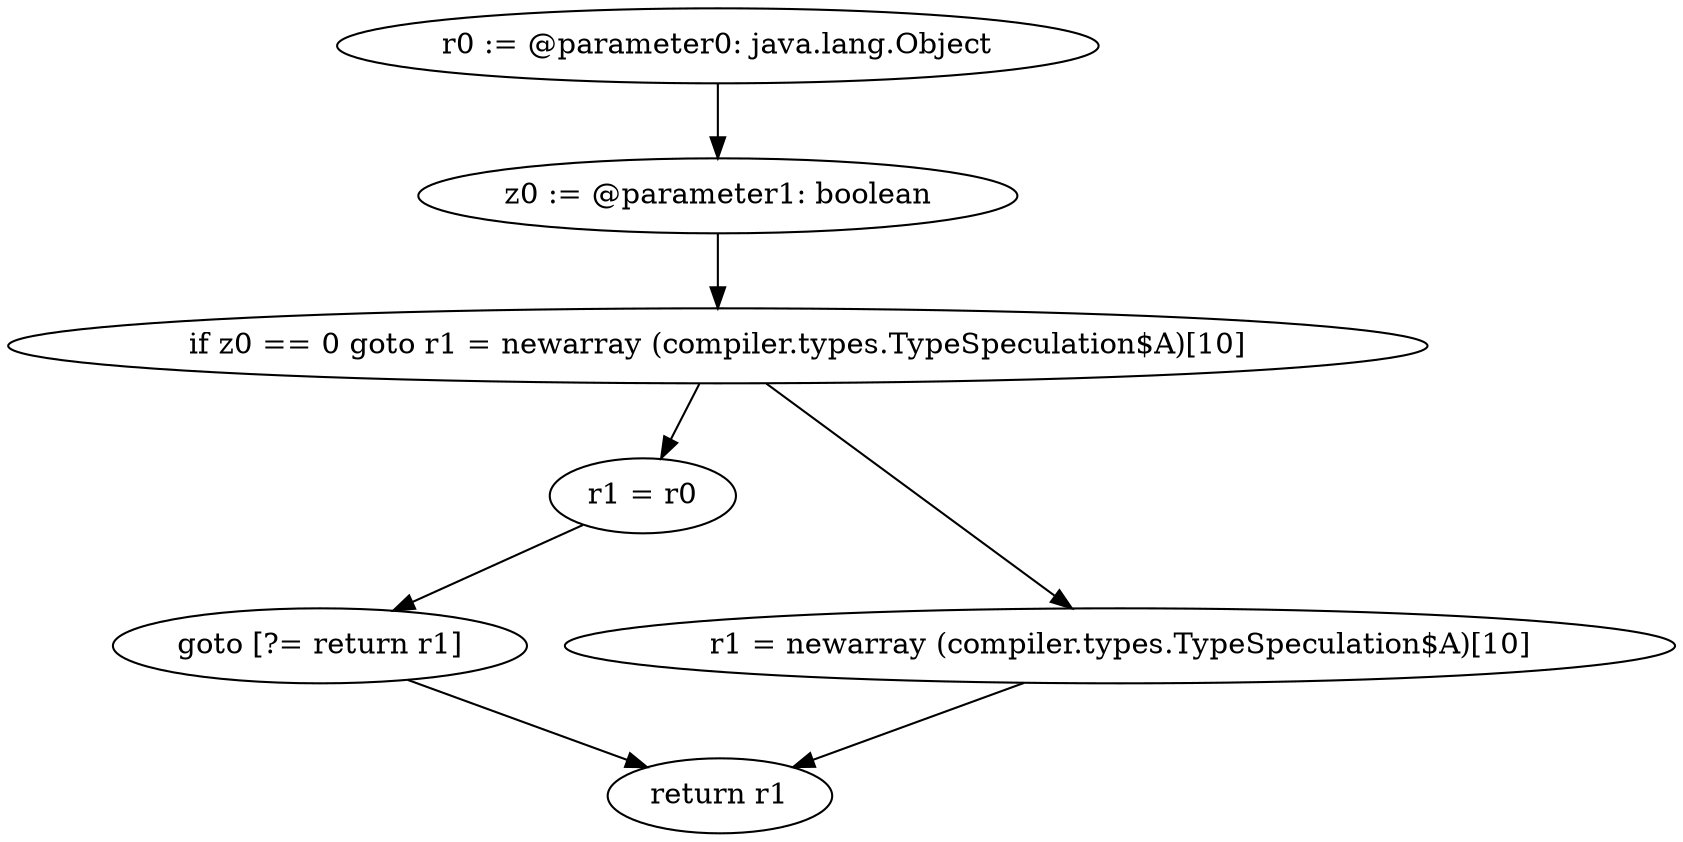 digraph "unitGraph" {
    "r0 := @parameter0: java.lang.Object"
    "z0 := @parameter1: boolean"
    "if z0 == 0 goto r1 = newarray (compiler.types.TypeSpeculation$A)[10]"
    "r1 = r0"
    "goto [?= return r1]"
    "r1 = newarray (compiler.types.TypeSpeculation$A)[10]"
    "return r1"
    "r0 := @parameter0: java.lang.Object"->"z0 := @parameter1: boolean";
    "z0 := @parameter1: boolean"->"if z0 == 0 goto r1 = newarray (compiler.types.TypeSpeculation$A)[10]";
    "if z0 == 0 goto r1 = newarray (compiler.types.TypeSpeculation$A)[10]"->"r1 = r0";
    "if z0 == 0 goto r1 = newarray (compiler.types.TypeSpeculation$A)[10]"->"r1 = newarray (compiler.types.TypeSpeculation$A)[10]";
    "r1 = r0"->"goto [?= return r1]";
    "goto [?= return r1]"->"return r1";
    "r1 = newarray (compiler.types.TypeSpeculation$A)[10]"->"return r1";
}
